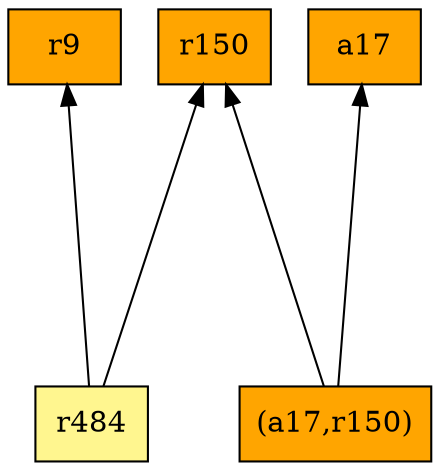 digraph G {
rankdir=BT;ranksep="2.0";
"r150" [shape=record,fillcolor=orange,style=filled,label="{r150}"];
"r9" [shape=record,fillcolor=orange,style=filled,label="{r9}"];
"r484" [shape=record,fillcolor=khaki1,style=filled,label="{r484}"];
"a17" [shape=record,fillcolor=orange,style=filled,label="{a17}"];
"(a17,r150)" [shape=record,fillcolor=orange,style=filled,label="{(a17,r150)}"];
"r484" -> "r9"
"r484" -> "r150"
"(a17,r150)" -> "r150"
"(a17,r150)" -> "a17"
}